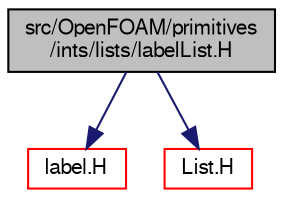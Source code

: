 digraph "src/OpenFOAM/primitives/ints/lists/labelList.H"
{
  bgcolor="transparent";
  edge [fontname="FreeSans",fontsize="10",labelfontname="FreeSans",labelfontsize="10"];
  node [fontname="FreeSans",fontsize="10",shape=record];
  Node0 [label="src/OpenFOAM/primitives\l/ints/lists/labelList.H",height=0.2,width=0.4,color="black", fillcolor="grey75", style="filled", fontcolor="black"];
  Node0 -> Node1 [color="midnightblue",fontsize="10",style="solid",fontname="FreeSans"];
  Node1 [label="label.H",height=0.2,width=0.4,color="red",URL="$a12371.html"];
  Node0 -> Node7 [color="midnightblue",fontsize="10",style="solid",fontname="FreeSans"];
  Node7 [label="List.H",height=0.2,width=0.4,color="red",URL="$a08666.html"];
}

